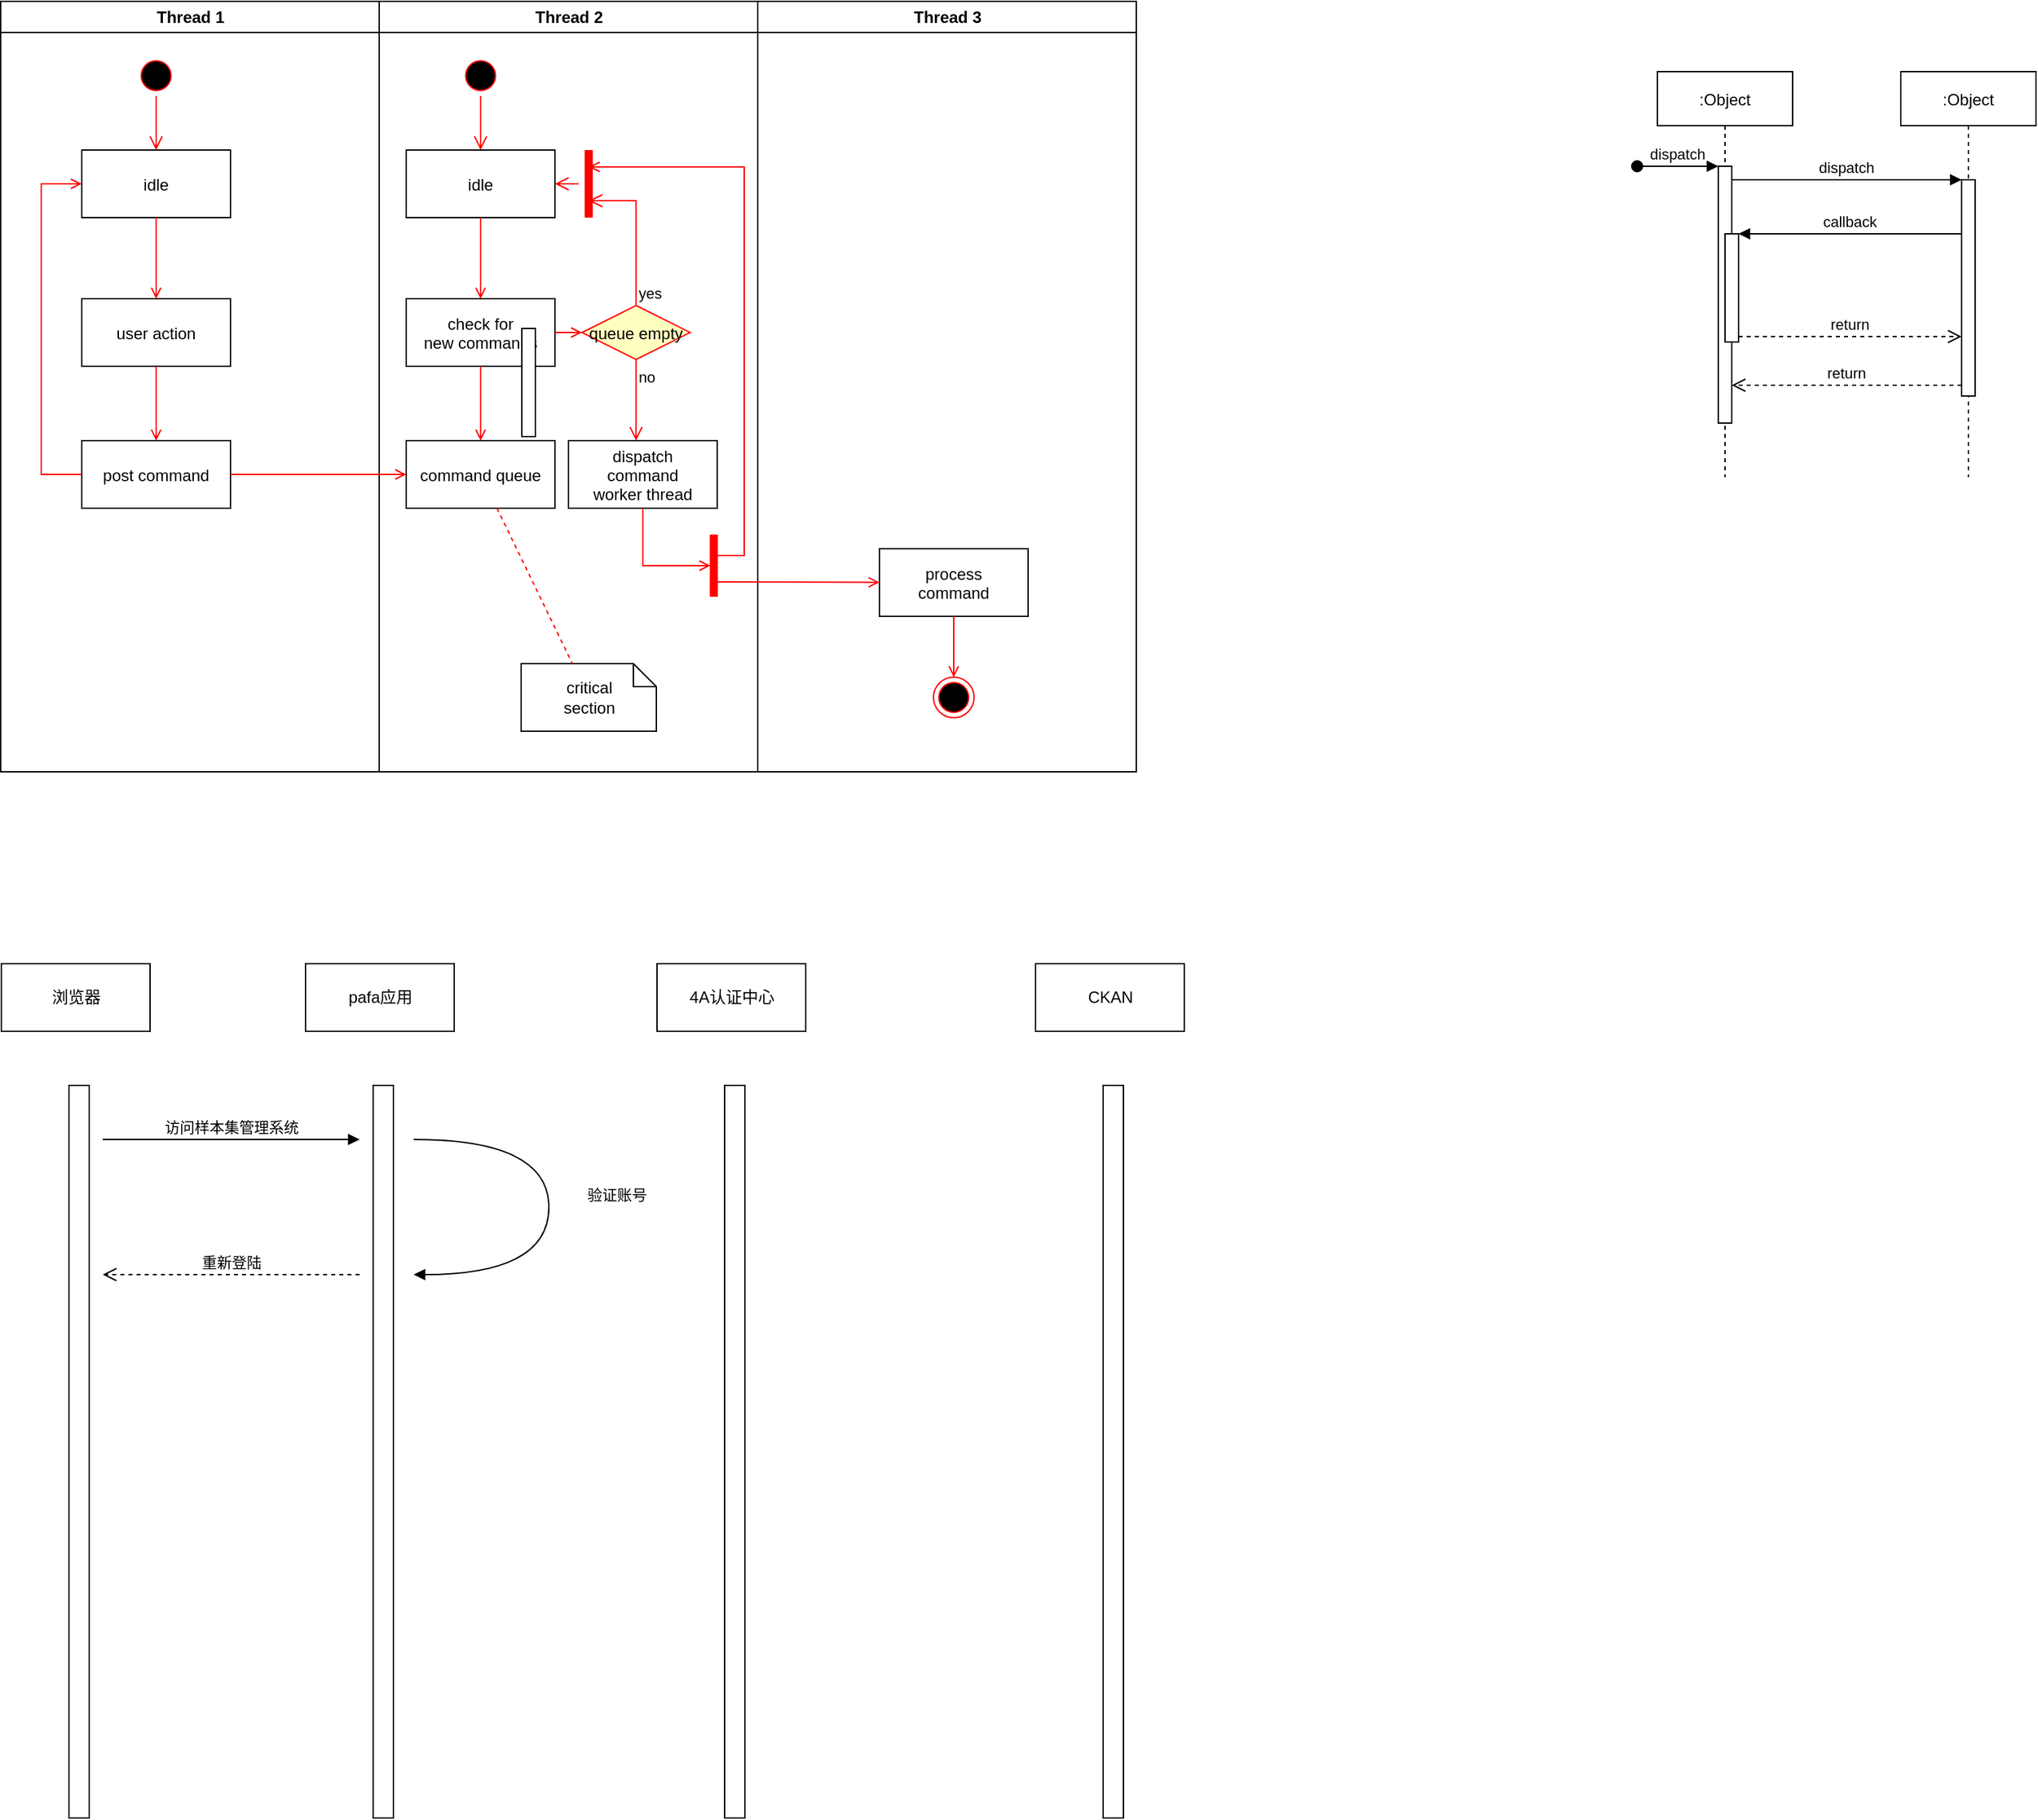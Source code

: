 <mxfile version="14.9.3" type="github">
  <diagram name="Page-1" id="e7e014a7-5840-1c2e-5031-d8a46d1fe8dd">
    <mxGraphModel dx="1694" dy="1137" grid="1" gridSize="10" guides="1" tooltips="1" connect="1" arrows="1" fold="1" page="1" pageScale="1" pageWidth="1169" pageHeight="826" background="none" math="0" shadow="0">
      <root>
        <mxCell id="0" />
        <mxCell id="1" parent="0" />
        <mxCell id="2" value="Thread 1" style="swimlane;whiteSpace=wrap" parent="1" vertex="1">
          <mxGeometry x="164.5" y="128" width="280" height="570" as="geometry" />
        </mxCell>
        <mxCell id="5" value="" style="ellipse;shape=startState;fillColor=#000000;strokeColor=#ff0000;" parent="2" vertex="1">
          <mxGeometry x="100" y="40" width="30" height="30" as="geometry" />
        </mxCell>
        <mxCell id="6" value="" style="edgeStyle=elbowEdgeStyle;elbow=horizontal;verticalAlign=bottom;endArrow=open;endSize=8;strokeColor=#FF0000;endFill=1;rounded=0" parent="2" source="5" target="7" edge="1">
          <mxGeometry x="100" y="40" as="geometry">
            <mxPoint x="115" y="110" as="targetPoint" />
          </mxGeometry>
        </mxCell>
        <mxCell id="7" value="idle" style="" parent="2" vertex="1">
          <mxGeometry x="60" y="110" width="110" height="50" as="geometry" />
        </mxCell>
        <mxCell id="8" value="user action" style="" parent="2" vertex="1">
          <mxGeometry x="60" y="220" width="110" height="50" as="geometry" />
        </mxCell>
        <mxCell id="9" value="" style="endArrow=open;strokeColor=#FF0000;endFill=1;rounded=0" parent="2" source="7" target="8" edge="1">
          <mxGeometry relative="1" as="geometry" />
        </mxCell>
        <mxCell id="10" value="post command" style="" parent="2" vertex="1">
          <mxGeometry x="60" y="325" width="110" height="50" as="geometry" />
        </mxCell>
        <mxCell id="11" value="" style="endArrow=open;strokeColor=#FF0000;endFill=1;rounded=0" parent="2" source="8" target="10" edge="1">
          <mxGeometry relative="1" as="geometry" />
        </mxCell>
        <mxCell id="12" value="" style="edgeStyle=elbowEdgeStyle;elbow=horizontal;strokeColor=#FF0000;endArrow=open;endFill=1;rounded=0" parent="2" source="10" target="7" edge="1">
          <mxGeometry width="100" height="100" relative="1" as="geometry">
            <mxPoint x="160" y="290" as="sourcePoint" />
            <mxPoint x="260" y="190" as="targetPoint" />
            <Array as="points">
              <mxPoint x="30" y="250" />
            </Array>
          </mxGeometry>
        </mxCell>
        <mxCell id="3" value="Thread 2" style="swimlane;whiteSpace=wrap" parent="1" vertex="1">
          <mxGeometry x="444.5" y="128" width="280" height="570" as="geometry" />
        </mxCell>
        <mxCell id="13" value="" style="ellipse;shape=startState;fillColor=#000000;strokeColor=#ff0000;" parent="3" vertex="1">
          <mxGeometry x="60" y="40" width="30" height="30" as="geometry" />
        </mxCell>
        <mxCell id="14" value="" style="edgeStyle=elbowEdgeStyle;elbow=horizontal;verticalAlign=bottom;endArrow=open;endSize=8;strokeColor=#FF0000;endFill=1;rounded=0" parent="3" source="13" target="15" edge="1">
          <mxGeometry x="40" y="20" as="geometry">
            <mxPoint x="55" y="90" as="targetPoint" />
          </mxGeometry>
        </mxCell>
        <mxCell id="15" value="idle" style="" parent="3" vertex="1">
          <mxGeometry x="20" y="110" width="110" height="50" as="geometry" />
        </mxCell>
        <mxCell id="16" value="check for &#xa;new commands" style="" parent="3" vertex="1">
          <mxGeometry x="20" y="220" width="110" height="50" as="geometry" />
        </mxCell>
        <mxCell id="17" value="" style="endArrow=open;strokeColor=#FF0000;endFill=1;rounded=0" parent="3" source="15" target="16" edge="1">
          <mxGeometry relative="1" as="geometry" />
        </mxCell>
        <mxCell id="18" value="command queue" style="" parent="3" vertex="1">
          <mxGeometry x="20" y="325" width="110" height="50" as="geometry" />
        </mxCell>
        <mxCell id="19" value="" style="endArrow=open;strokeColor=#FF0000;endFill=1;rounded=0" parent="3" source="16" target="18" edge="1">
          <mxGeometry relative="1" as="geometry" />
        </mxCell>
        <mxCell id="21" value="queue empty" style="rhombus;fillColor=#ffffc0;strokeColor=#ff0000;" parent="3" vertex="1">
          <mxGeometry x="150" y="225" width="80" height="40" as="geometry" />
        </mxCell>
        <mxCell id="22" value="yes" style="edgeStyle=elbowEdgeStyle;elbow=horizontal;align=left;verticalAlign=bottom;endArrow=open;endSize=8;strokeColor=#FF0000;exitX=0.5;exitY=0;endFill=1;rounded=0;entryX=0.75;entryY=0.5;entryPerimeter=0" parent="3" source="21" target="25" edge="1">
          <mxGeometry x="-1" relative="1" as="geometry">
            <mxPoint x="160" y="150" as="targetPoint" />
            <Array as="points">
              <mxPoint x="190" y="180" />
            </Array>
          </mxGeometry>
        </mxCell>
        <mxCell id="23" value="no" style="edgeStyle=elbowEdgeStyle;elbow=horizontal;align=left;verticalAlign=top;endArrow=open;endSize=8;strokeColor=#FF0000;endFill=1;rounded=0" parent="3" source="21" target="30" edge="1">
          <mxGeometry x="-1" relative="1" as="geometry">
            <mxPoint x="190" y="305" as="targetPoint" />
          </mxGeometry>
        </mxCell>
        <mxCell id="24" value="" style="endArrow=open;strokeColor=#FF0000;endFill=1;rounded=0" parent="3" source="16" target="21" edge="1">
          <mxGeometry relative="1" as="geometry" />
        </mxCell>
        <mxCell id="25" value="" style="shape=line;strokeWidth=6;strokeColor=#ff0000;rotation=90" parent="3" vertex="1">
          <mxGeometry x="130" y="127.5" width="50" height="15" as="geometry" />
        </mxCell>
        <mxCell id="26" value="" style="edgeStyle=elbowEdgeStyle;elbow=horizontal;verticalAlign=bottom;endArrow=open;endSize=8;strokeColor=#FF0000;endFill=1;rounded=0" parent="3" source="25" target="15" edge="1">
          <mxGeometry x="130" y="90" as="geometry">
            <mxPoint x="230" y="140" as="targetPoint" />
          </mxGeometry>
        </mxCell>
        <mxCell id="30" value="dispatch&#xa;command&#xa;worker thread" style="" parent="3" vertex="1">
          <mxGeometry x="140" y="325" width="110" height="50" as="geometry" />
        </mxCell>
        <mxCell id="31" value="critical&#xa;section" style="shape=note;whiteSpace=wrap;size=17" parent="3" vertex="1">
          <mxGeometry x="105" y="490" width="100" height="50" as="geometry" />
        </mxCell>
        <mxCell id="32" value="" style="endArrow=none;strokeColor=#FF0000;endFill=0;rounded=0;dashed=1" parent="3" source="18" target="31" edge="1">
          <mxGeometry relative="1" as="geometry" />
        </mxCell>
        <mxCell id="34" value="" style="whiteSpace=wrap;strokeColor=#FF0000;fillColor=#FF0000" parent="3" vertex="1">
          <mxGeometry x="245" y="395" width="5" height="45" as="geometry" />
        </mxCell>
        <mxCell id="41" value="" style="edgeStyle=elbowEdgeStyle;elbow=horizontal;entryX=0;entryY=0.5;strokeColor=#FF0000;endArrow=open;endFill=1;rounded=0" parent="3" source="30" target="34" edge="1">
          <mxGeometry width="100" height="100" relative="1" as="geometry">
            <mxPoint x="60" y="480" as="sourcePoint" />
            <mxPoint x="160" y="380" as="targetPoint" />
            <Array as="points">
              <mxPoint x="195" y="400" />
            </Array>
          </mxGeometry>
        </mxCell>
        <mxCell id="4" value="Thread 3" style="swimlane;whiteSpace=wrap" parent="1" vertex="1">
          <mxGeometry x="724.5" y="128" width="280" height="570" as="geometry" />
        </mxCell>
        <mxCell id="33" value="process&#xa;command" style="" parent="4" vertex="1">
          <mxGeometry x="90" y="405" width="110" height="50" as="geometry" />
        </mxCell>
        <mxCell id="35" value="" style="edgeStyle=elbowEdgeStyle;elbow=horizontal;strokeColor=#FF0000;endArrow=open;endFill=1;rounded=0;entryX=0.25;entryY=0.5;entryPerimeter=0" parent="4" target="25" edge="1">
          <mxGeometry width="100" height="100" relative="1" as="geometry">
            <mxPoint x="-30" y="410" as="sourcePoint" />
            <mxPoint x="-120" y="120" as="targetPoint" />
            <Array as="points">
              <mxPoint x="-10" y="135" />
            </Array>
          </mxGeometry>
        </mxCell>
        <mxCell id="37" value="" style="edgeStyle=none;strokeColor=#FF0000;endArrow=open;endFill=1;rounded=0" parent="4" target="33" edge="1">
          <mxGeometry width="100" height="100" relative="1" as="geometry">
            <mxPoint x="-30" y="429.5" as="sourcePoint" />
            <mxPoint x="90" y="429.5" as="targetPoint" />
          </mxGeometry>
        </mxCell>
        <mxCell id="38" value="" style="ellipse;shape=endState;fillColor=#000000;strokeColor=#ff0000" parent="4" vertex="1">
          <mxGeometry x="130" y="500" width="30" height="30" as="geometry" />
        </mxCell>
        <mxCell id="39" value="" style="endArrow=open;strokeColor=#FF0000;endFill=1;rounded=0" parent="4" source="33" target="38" edge="1">
          <mxGeometry relative="1" as="geometry" />
        </mxCell>
        <mxCell id="20" value="" style="endArrow=open;strokeColor=#FF0000;endFill=1;rounded=0" parent="1" source="10" target="18" edge="1">
          <mxGeometry relative="1" as="geometry" />
        </mxCell>
        <mxCell id="jbCC1AxMTDpulpOgL4F1-41" value="" style="html=1;points=[];perimeter=orthogonalPerimeter;" vertex="1" parent="1">
          <mxGeometry x="550" y="370" width="10" height="80" as="geometry" />
        </mxCell>
        <mxCell id="jbCC1AxMTDpulpOgL4F1-42" value="" style="html=1;points=[];perimeter=orthogonalPerimeter;" vertex="1" parent="1">
          <mxGeometry x="550" y="370" width="10" height="80" as="geometry" />
        </mxCell>
        <mxCell id="jbCC1AxMTDpulpOgL4F1-43" value="" style="html=1;points=[];perimeter=orthogonalPerimeter;" vertex="1" parent="1">
          <mxGeometry x="215" y="930" width="15" height="542" as="geometry" />
        </mxCell>
        <mxCell id="jbCC1AxMTDpulpOgL4F1-44" value="浏览器" style="html=1;" vertex="1" parent="1">
          <mxGeometry x="165" y="840" width="110" height="50" as="geometry" />
        </mxCell>
        <mxCell id="jbCC1AxMTDpulpOgL4F1-46" value="" style="html=1;points=[];perimeter=orthogonalPerimeter;" vertex="1" parent="1">
          <mxGeometry x="440" y="930" width="15" height="542" as="geometry" />
        </mxCell>
        <mxCell id="jbCC1AxMTDpulpOgL4F1-47" value="pafa应用" style="html=1;" vertex="1" parent="1">
          <mxGeometry x="390" y="840" width="110" height="50" as="geometry" />
        </mxCell>
        <mxCell id="jbCC1AxMTDpulpOgL4F1-48" value="" style="html=1;points=[];perimeter=orthogonalPerimeter;" vertex="1" parent="1">
          <mxGeometry x="700" y="930" width="15" height="542" as="geometry" />
        </mxCell>
        <mxCell id="jbCC1AxMTDpulpOgL4F1-49" value="4A认证中心" style="html=1;" vertex="1" parent="1">
          <mxGeometry x="650" y="840" width="110" height="50" as="geometry" />
        </mxCell>
        <mxCell id="jbCC1AxMTDpulpOgL4F1-50" value="" style="html=1;points=[];perimeter=orthogonalPerimeter;" vertex="1" parent="1">
          <mxGeometry x="980" y="930" width="15" height="542" as="geometry" />
        </mxCell>
        <mxCell id="jbCC1AxMTDpulpOgL4F1-51" value="CKAN" style="html=1;" vertex="1" parent="1">
          <mxGeometry x="930" y="840" width="110" height="50" as="geometry" />
        </mxCell>
        <mxCell id="jbCC1AxMTDpulpOgL4F1-58" value="访问样本集管理系统" style="html=1;verticalAlign=bottom;endArrow=block;" edge="1" parent="1">
          <mxGeometry width="80" relative="1" as="geometry">
            <mxPoint x="240" y="970" as="sourcePoint" />
            <mxPoint x="430" y="970" as="targetPoint" />
          </mxGeometry>
        </mxCell>
        <mxCell id="jbCC1AxMTDpulpOgL4F1-68" value="验证账号" style="html=1;verticalAlign=bottom;endArrow=block;edgeStyle=orthogonalEdgeStyle;curved=1;" edge="1" parent="1">
          <mxGeometry y="50" width="80" relative="1" as="geometry">
            <mxPoint x="470" y="970" as="sourcePoint" />
            <mxPoint x="470" y="1070" as="targetPoint" />
            <Array as="points">
              <mxPoint x="570" y="970" />
              <mxPoint x="570" y="1070" />
            </Array>
            <mxPoint as="offset" />
          </mxGeometry>
        </mxCell>
        <mxCell id="jbCC1AxMTDpulpOgL4F1-73" value="重新登陆" style="html=1;verticalAlign=bottom;endArrow=open;dashed=1;endSize=8;" edge="1" parent="1">
          <mxGeometry relative="1" as="geometry">
            <mxPoint x="430" y="1070" as="sourcePoint" />
            <mxPoint x="240" y="1070" as="targetPoint" />
          </mxGeometry>
        </mxCell>
        <mxCell id="jbCC1AxMTDpulpOgL4F1-74" value=":Object" style="shape=umlLifeline;perimeter=lifelinePerimeter;container=1;collapsible=0;recursiveResize=0;rounded=0;shadow=0;strokeWidth=1;" vertex="1" parent="1">
          <mxGeometry x="1390" y="180" width="100" height="300" as="geometry" />
        </mxCell>
        <mxCell id="jbCC1AxMTDpulpOgL4F1-75" value="" style="points=[];perimeter=orthogonalPerimeter;rounded=0;shadow=0;strokeWidth=1;" vertex="1" parent="jbCC1AxMTDpulpOgL4F1-74">
          <mxGeometry x="45" y="70" width="10" height="190" as="geometry" />
        </mxCell>
        <mxCell id="jbCC1AxMTDpulpOgL4F1-76" value="dispatch" style="verticalAlign=bottom;startArrow=oval;endArrow=block;startSize=8;shadow=0;strokeWidth=1;" edge="1" parent="jbCC1AxMTDpulpOgL4F1-74" target="jbCC1AxMTDpulpOgL4F1-75">
          <mxGeometry relative="1" as="geometry">
            <mxPoint x="-15" y="70" as="sourcePoint" />
          </mxGeometry>
        </mxCell>
        <mxCell id="jbCC1AxMTDpulpOgL4F1-77" value="" style="points=[];perimeter=orthogonalPerimeter;rounded=0;shadow=0;strokeWidth=1;" vertex="1" parent="jbCC1AxMTDpulpOgL4F1-74">
          <mxGeometry x="50" y="120" width="10" height="80" as="geometry" />
        </mxCell>
        <mxCell id="jbCC1AxMTDpulpOgL4F1-78" value=":Object" style="shape=umlLifeline;perimeter=lifelinePerimeter;container=1;collapsible=0;recursiveResize=0;rounded=0;shadow=0;strokeWidth=1;" vertex="1" parent="1">
          <mxGeometry x="1570" y="180" width="100" height="300" as="geometry" />
        </mxCell>
        <mxCell id="jbCC1AxMTDpulpOgL4F1-79" value="" style="points=[];perimeter=orthogonalPerimeter;rounded=0;shadow=0;strokeWidth=1;" vertex="1" parent="jbCC1AxMTDpulpOgL4F1-78">
          <mxGeometry x="45" y="80" width="10" height="160" as="geometry" />
        </mxCell>
        <mxCell id="jbCC1AxMTDpulpOgL4F1-80" value="return" style="verticalAlign=bottom;endArrow=open;dashed=1;endSize=8;exitX=0;exitY=0.95;shadow=0;strokeWidth=1;" edge="1" parent="1" source="jbCC1AxMTDpulpOgL4F1-79" target="jbCC1AxMTDpulpOgL4F1-75">
          <mxGeometry relative="1" as="geometry">
            <mxPoint x="1545" y="336" as="targetPoint" />
          </mxGeometry>
        </mxCell>
        <mxCell id="jbCC1AxMTDpulpOgL4F1-81" value="dispatch" style="verticalAlign=bottom;endArrow=block;entryX=0;entryY=0;shadow=0;strokeWidth=1;" edge="1" parent="1" source="jbCC1AxMTDpulpOgL4F1-75" target="jbCC1AxMTDpulpOgL4F1-79">
          <mxGeometry relative="1" as="geometry">
            <mxPoint x="1545" y="260" as="sourcePoint" />
          </mxGeometry>
        </mxCell>
        <mxCell id="jbCC1AxMTDpulpOgL4F1-82" value="callback" style="verticalAlign=bottom;endArrow=block;entryX=1;entryY=0;shadow=0;strokeWidth=1;" edge="1" parent="1" source="jbCC1AxMTDpulpOgL4F1-79" target="jbCC1AxMTDpulpOgL4F1-77">
          <mxGeometry relative="1" as="geometry">
            <mxPoint x="1510" y="300" as="sourcePoint" />
          </mxGeometry>
        </mxCell>
        <mxCell id="jbCC1AxMTDpulpOgL4F1-83" value="return" style="verticalAlign=bottom;endArrow=open;dashed=1;endSize=8;exitX=1;exitY=0.95;shadow=0;strokeWidth=1;" edge="1" parent="1" source="jbCC1AxMTDpulpOgL4F1-77" target="jbCC1AxMTDpulpOgL4F1-79">
          <mxGeometry relative="1" as="geometry">
            <mxPoint x="1510" y="357" as="targetPoint" />
          </mxGeometry>
        </mxCell>
      </root>
    </mxGraphModel>
  </diagram>
</mxfile>
